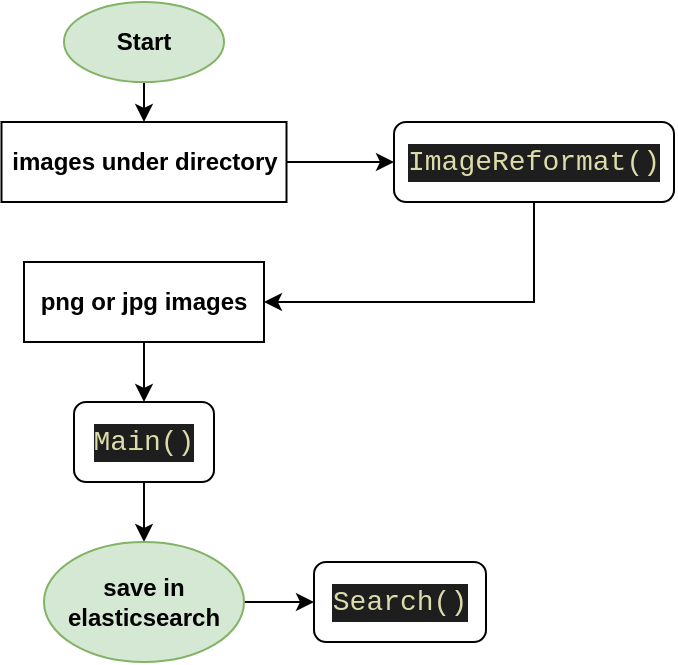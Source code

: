 <mxfile>
    <diagram id="C5RBs43oDa-KdzZeNtuy" name="Page-1">
        <mxGraphModel dx="930" dy="448" grid="1" gridSize="10" guides="1" tooltips="1" connect="1" arrows="1" fold="1" page="1" pageScale="1" pageWidth="827" pageHeight="1169" math="0" shadow="0">
            <root>
                <mxCell id="WIyWlLk6GJQsqaUBKTNV-0"/>
                <mxCell id="WIyWlLk6GJQsqaUBKTNV-1" parent="WIyWlLk6GJQsqaUBKTNV-0"/>
                <mxCell id="NsCf9MV0NdX3orJ8Uz0I-14" value="" style="edgeStyle=orthogonalEdgeStyle;rounded=0;orthogonalLoop=1;jettySize=auto;html=1;" parent="WIyWlLk6GJQsqaUBKTNV-1" source="NsCf9MV0NdX3orJ8Uz0I-4" target="NsCf9MV0NdX3orJ8Uz0I-5" edge="1">
                    <mxGeometry relative="1" as="geometry"/>
                </mxCell>
                <mxCell id="NsCf9MV0NdX3orJ8Uz0I-4" value="&lt;b&gt;&lt;font color=&quot;#000000&quot;&gt;Start&lt;/font&gt;&lt;/b&gt;" style="ellipse;whiteSpace=wrap;html=1;fillColor=#d5e8d4;strokeColor=#82b366;" parent="WIyWlLk6GJQsqaUBKTNV-1" vertex="1">
                    <mxGeometry x="235" y="50" width="80" height="40" as="geometry"/>
                </mxCell>
                <mxCell id="NsCf9MV0NdX3orJ8Uz0I-81" value="" style="edgeStyle=orthogonalEdgeStyle;rounded=0;orthogonalLoop=1;jettySize=auto;html=1;fontColor=#000000;" parent="WIyWlLk6GJQsqaUBKTNV-1" source="NsCf9MV0NdX3orJ8Uz0I-5" target="NsCf9MV0NdX3orJ8Uz0I-80" edge="1">
                    <mxGeometry relative="1" as="geometry"/>
                </mxCell>
                <mxCell id="NsCf9MV0NdX3orJ8Uz0I-5" value="&lt;span&gt;&lt;b&gt;&lt;font color=&quot;#000000&quot;&gt;images under directory&lt;/font&gt;&lt;/b&gt;&lt;/span&gt;" style="rounded=0;whiteSpace=wrap;html=1;fillColor=#FFFFFF;" parent="WIyWlLk6GJQsqaUBKTNV-1" vertex="1">
                    <mxGeometry x="203.75" y="110" width="142.5" height="40" as="geometry"/>
                </mxCell>
                <mxCell id="NsCf9MV0NdX3orJ8Uz0I-84" value="" style="edgeStyle=orthogonalEdgeStyle;rounded=0;orthogonalLoop=1;jettySize=auto;html=1;fontColor=#000000;" parent="WIyWlLk6GJQsqaUBKTNV-1" source="NsCf9MV0NdX3orJ8Uz0I-6" target="NsCf9MV0NdX3orJ8Uz0I-83" edge="1">
                    <mxGeometry relative="1" as="geometry"/>
                </mxCell>
                <mxCell id="NsCf9MV0NdX3orJ8Uz0I-6" value="&lt;span style=&quot;background-color: rgb(255 , 255 , 255)&quot;&gt;&lt;b&gt;&lt;font color=&quot;#000000&quot;&gt;png or jpg images&lt;/font&gt;&lt;/b&gt;&lt;/span&gt;" style="rounded=0;whiteSpace=wrap;html=1;fillColor=#FFFFFF;" parent="WIyWlLk6GJQsqaUBKTNV-1" vertex="1">
                    <mxGeometry x="215" y="180" width="120" height="40" as="geometry"/>
                </mxCell>
                <mxCell id="NsCf9MV0NdX3orJ8Uz0I-80" value="&lt;div style=&quot;color: rgb(212, 212, 212); background-color: rgb(30, 30, 30); font-family: Consolas, &amp;quot;Courier New&amp;quot;, monospace; font-size: 14px; line-height: 19px;&quot;&gt;&lt;span style=&quot;color: #dcdcaa;&quot;&gt;ImageReformat()&lt;/span&gt;&lt;/div&gt;" style="rounded=1;whiteSpace=wrap;html=1;labelBackgroundColor=#FFFFFF;fontColor=#000000;fillColor=#FFFFFF;" parent="WIyWlLk6GJQsqaUBKTNV-1" vertex="1">
                    <mxGeometry x="400" y="110" width="140" height="40" as="geometry"/>
                </mxCell>
                <mxCell id="NsCf9MV0NdX3orJ8Uz0I-82" value="" style="endArrow=classic;html=1;rounded=0;fontColor=#000000;entryX=1;entryY=0.5;entryDx=0;entryDy=0;exitX=0.5;exitY=1;exitDx=0;exitDy=0;" parent="WIyWlLk6GJQsqaUBKTNV-1" source="NsCf9MV0NdX3orJ8Uz0I-80" target="NsCf9MV0NdX3orJ8Uz0I-6" edge="1">
                    <mxGeometry width="50" height="50" relative="1" as="geometry">
                        <mxPoint x="230" y="300" as="sourcePoint"/>
                        <mxPoint x="280" y="250" as="targetPoint"/>
                        <Array as="points">
                            <mxPoint x="470" y="200"/>
                        </Array>
                    </mxGeometry>
                </mxCell>
                <mxCell id="NsCf9MV0NdX3orJ8Uz0I-87" value="" style="edgeStyle=orthogonalEdgeStyle;rounded=0;orthogonalLoop=1;jettySize=auto;html=1;fontColor=#000000;" parent="WIyWlLk6GJQsqaUBKTNV-1" source="NsCf9MV0NdX3orJ8Uz0I-83" target="NsCf9MV0NdX3orJ8Uz0I-86" edge="1">
                    <mxGeometry relative="1" as="geometry"/>
                </mxCell>
                <mxCell id="NsCf9MV0NdX3orJ8Uz0I-83" value="&lt;div style=&quot;color: rgb(212, 212, 212); background-color: rgb(30, 30, 30); font-family: Consolas, &amp;quot;Courier New&amp;quot;, monospace; font-size: 14px; line-height: 19px;&quot;&gt;&lt;span style=&quot;color: #dcdcaa;&quot;&gt;Main()&lt;/span&gt;&lt;/div&gt;" style="rounded=1;whiteSpace=wrap;html=1;labelBackgroundColor=#FFFFFF;fontColor=#000000;fillColor=#FFFFFF;" parent="WIyWlLk6GJQsqaUBKTNV-1" vertex="1">
                    <mxGeometry x="240" y="250" width="70" height="40" as="geometry"/>
                </mxCell>
                <mxCell id="NsCf9MV0NdX3orJ8Uz0I-89" value="" style="edgeStyle=orthogonalEdgeStyle;rounded=0;orthogonalLoop=1;jettySize=auto;html=1;fontColor=#000000;" parent="WIyWlLk6GJQsqaUBKTNV-1" source="NsCf9MV0NdX3orJ8Uz0I-86" target="NsCf9MV0NdX3orJ8Uz0I-88" edge="1">
                    <mxGeometry relative="1" as="geometry"/>
                </mxCell>
                <mxCell id="NsCf9MV0NdX3orJ8Uz0I-86" value="&lt;b&gt;&lt;font color=&quot;#000000&quot;&gt;save in elasticsearch&lt;/font&gt;&lt;/b&gt;" style="ellipse;whiteSpace=wrap;html=1;fillColor=#d5e8d4;strokeColor=#82b366;" parent="WIyWlLk6GJQsqaUBKTNV-1" vertex="1">
                    <mxGeometry x="225" y="320" width="100" height="60" as="geometry"/>
                </mxCell>
                <mxCell id="NsCf9MV0NdX3orJ8Uz0I-88" value="&lt;div style=&quot;color: rgb(212, 212, 212); background-color: rgb(30, 30, 30); font-family: Consolas, &amp;quot;Courier New&amp;quot;, monospace; font-size: 14px; line-height: 19px;&quot;&gt;&lt;span style=&quot;color: #dcdcaa;&quot;&gt;Search()&lt;/span&gt;&lt;/div&gt;" style="rounded=1;whiteSpace=wrap;html=1;labelBackgroundColor=#FFFFFF;fontColor=#000000;fillColor=#FFFFFF;" parent="WIyWlLk6GJQsqaUBKTNV-1" vertex="1">
                    <mxGeometry x="360" y="330" width="86" height="40" as="geometry"/>
                </mxCell>
            </root>
        </mxGraphModel>
    </diagram>
</mxfile>